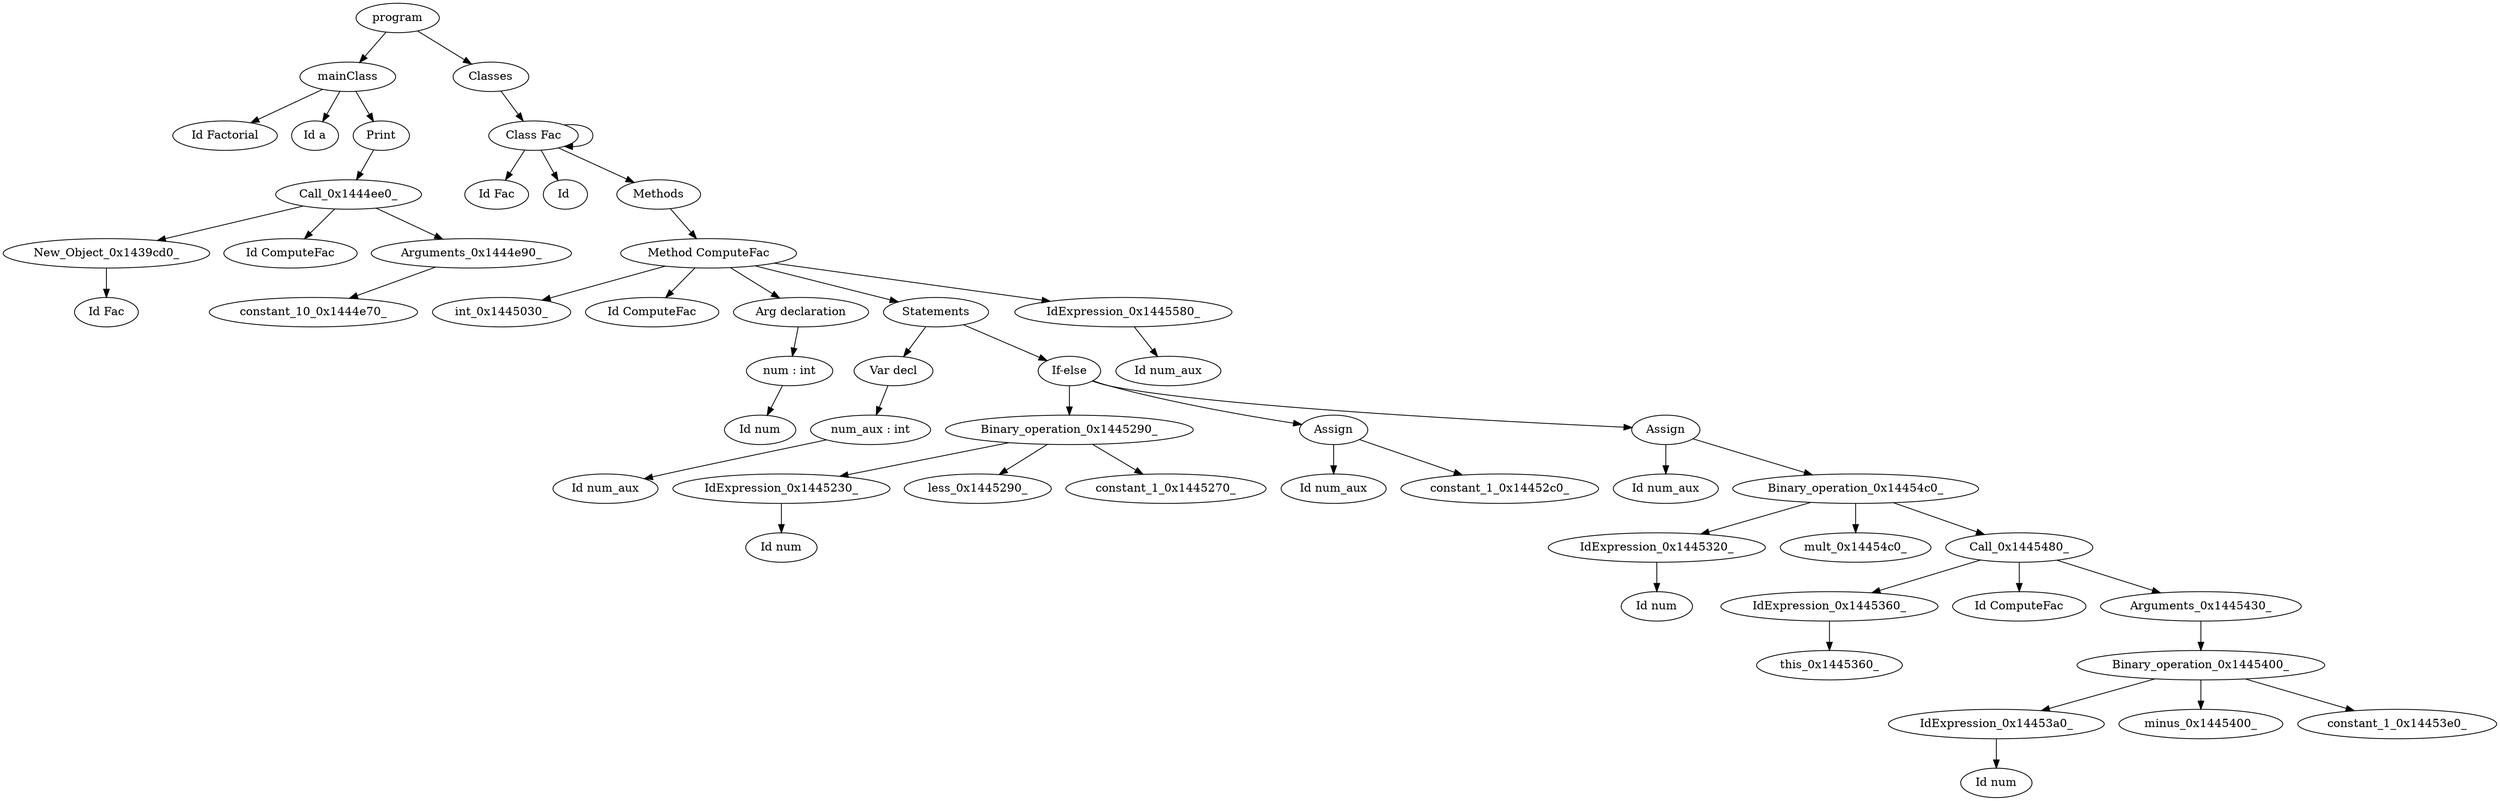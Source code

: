 digraph G {
program -> mainClass -> id_Factorial_0x1444f48;
id_Factorial_0x1444f48[label="Id Factorial"];
mainClass -> id_a_0x1444f68;
id_a_0x1444f68[label="Id a"];
mainClass -> Print_0x1444f20 -> Call_0x1444ee0_ -> New_Object_0x1439cd0_ -> id_Fac_0x1439cd8;
id_Fac_0x1439cd8[label="Id Fac"];
Call_0x1444ee0_ -> id_ComputeFac_0x1444ef0;
id_ComputeFac_0x1444ef0[label="Id ComputeFac"];
Call_0x1444ee0_ -> Arguments_0x1444e90_ -> constant_10_0x1444e70_;
Print_0x1444f20[label="Print"];
program -> Class_list_0x1444fa0 -> Class_0x1445610 -> id_Fac_0x1445618;
id_Fac_0x1445618[label="Id Fac"];
Class_0x1445610 -> id__0x1445638;
id__0x1445638[label="Id "];
Class_0x1445610 -> Class_0x1445610 -> Methods_0x1445000 -> Method_0x14455c0 -> int_0x1445030_;
Method_0x14455c0 -> id_ComputeFac_0x14455c8;
id_ComputeFac_0x14455c8[label="Id ComputeFac"];
Method_0x14455c0 -> Argument_declarations_0x14450f0 -> var_0x14450b0 -> id_num_0x14450c0;
id_num_0x14450c0[label="Id num"];
var_0x14450b0[label="num : int"];
Argument_declarations_0x14450f0[label="Arg declaration"];
Method_0x14455c0 -> Statements_0x1445140 -> var_statement_0x14451f0 -> var_0x14451b0 -> id_num_aux_0x14451c0;
id_num_aux_0x14451c0[label="Id num_aux"];
var_0x14451b0[label="num_aux : int"];
var_statement_0x14451f0[label="Var decl"];
Statements_0x1445140[label="Statements"];
Statements_0x1445140 -> If_0x1445530 -> Binary_operation_0x1445290_ -> IdExpression_0x1445230_ -> id_num_0x1445238;
id_num_0x1445238[label="Id num"];
Binary_operation_0x1445290_ -> less_0x1445290_;
Binary_operation_0x1445290_ -> constant_1_0x1445270_;
If_0x1445530 -> Assign_0x14452e0 -> id_num_aux_0x14452e8;
id_num_aux_0x14452e8[label="Id num_aux"];
Assign_0x14452e0 -> constant_1_0x14452c0_;
Assign_0x14452e0[label="Assign"];
If_0x1445530 -> Assign_0x14454f0 -> id_num_aux_0x14454f8;
id_num_aux_0x14454f8[label="Id num_aux"];
Assign_0x14454f0 -> Binary_operation_0x14454c0_ -> IdExpression_0x1445320_ -> id_num_0x1445328;
id_num_0x1445328[label="Id num"];
Binary_operation_0x14454c0_ -> mult_0x14454c0_;
Binary_operation_0x14454c0_ -> Call_0x1445480_ -> IdExpression_0x1445360_ -> this_0x1445360_;
Call_0x1445480_ -> id_ComputeFac_0x1445490;
id_ComputeFac_0x1445490[label="Id ComputeFac"];
Call_0x1445480_ -> Arguments_0x1445430_ -> Binary_operation_0x1445400_ -> IdExpression_0x14453a0_ -> id_num_0x14453a8;
id_num_0x14453a8[label="Id num"];
Binary_operation_0x1445400_ -> minus_0x1445400_;
Binary_operation_0x1445400_ -> constant_1_0x14453e0_;
Assign_0x14454f0[label="Assign"];
If_0x1445530[label="If-else"];
Statements_0x1445140[label="Statements"];
Method_0x14455c0 -> IdExpression_0x1445580_ -> id_num_aux_0x1445588;
id_num_aux_0x1445588[label="Id num_aux"];
Method_0x14455c0[label="Method ComputeFac"];
Methods_0x1445000[label="Methods"];
Class_0x1445610[label="Class Fac"];
Class_list_0x1444fa0[label="Classes"];
}
